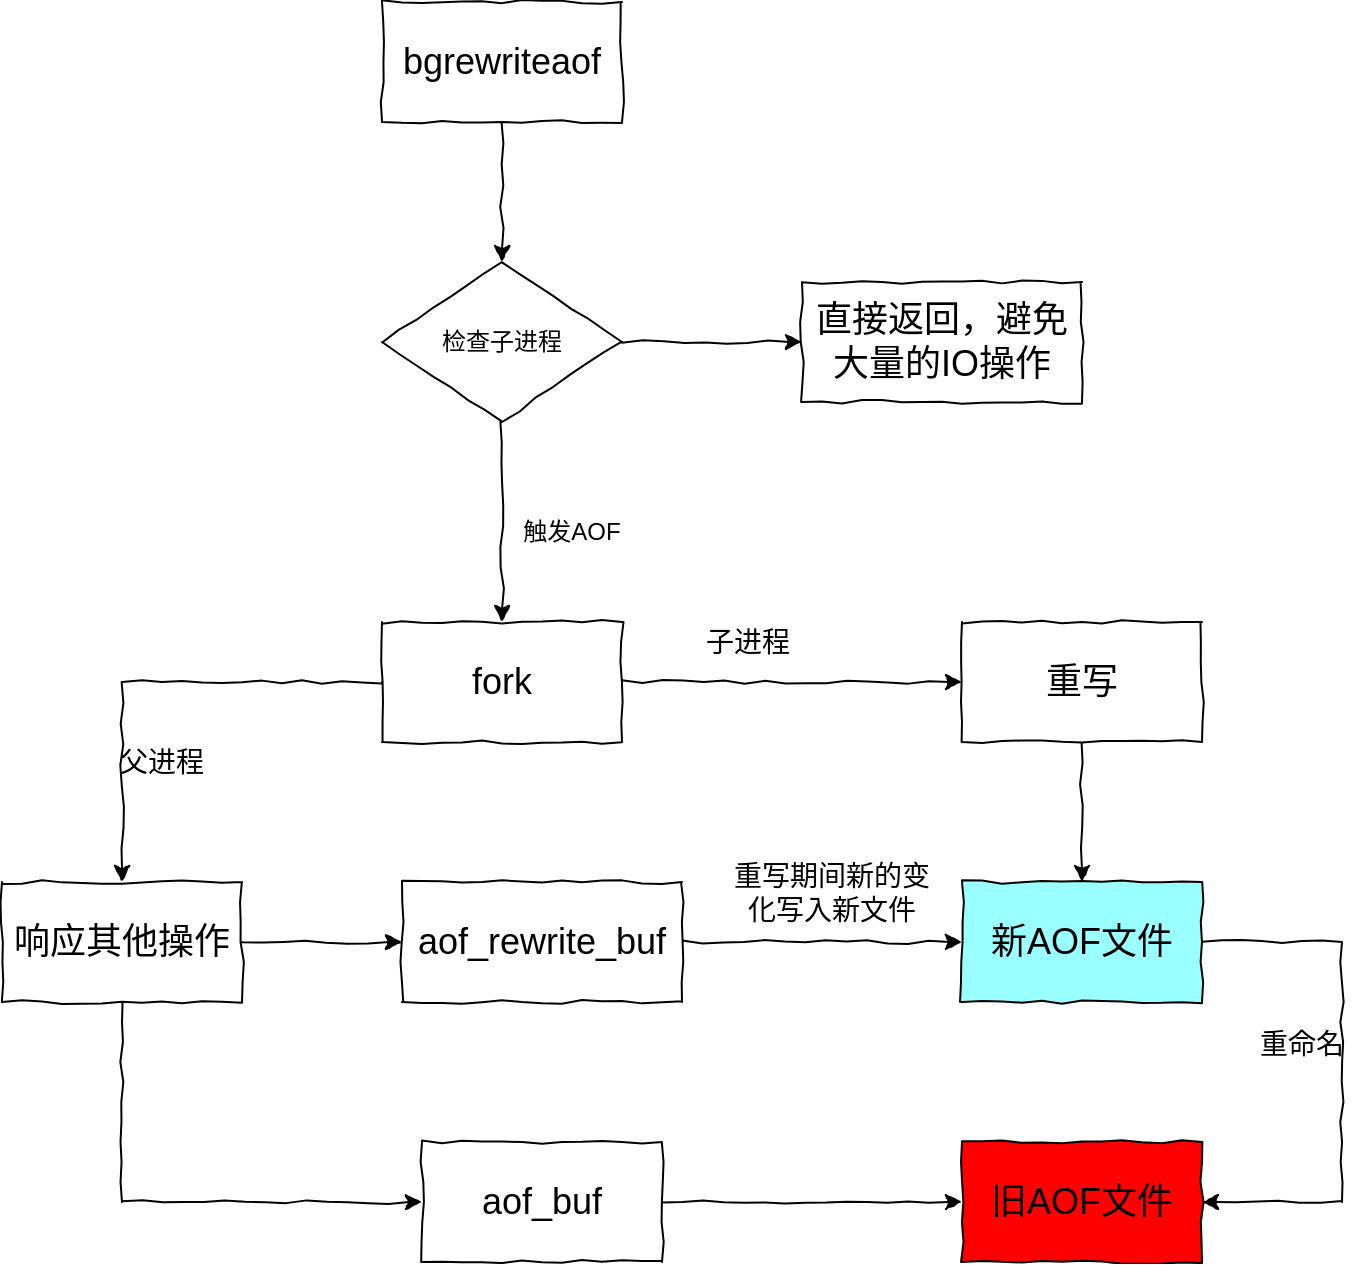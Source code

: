<mxfile version="12.2.2" type="device" pages="1"><diagram id="wUl5NU7u9rJgPKQxseWT" name="第 1 页"><mxGraphModel dx="838" dy="480" grid="1" gridSize="10" guides="1" tooltips="1" connect="1" arrows="1" fold="1" page="1" pageScale="1" pageWidth="827" pageHeight="1169" math="0" shadow="0"><root><mxCell id="0"/><mxCell id="1" parent="0"/><mxCell id="dnPb4bBj9-TMzEXcagw0-4" style="edgeStyle=orthogonalEdgeStyle;rounded=0;orthogonalLoop=1;jettySize=auto;html=1;entryX=0.5;entryY=0;entryDx=0;entryDy=0;comic=1;" edge="1" parent="1" source="dnPb4bBj9-TMzEXcagw0-2" target="dnPb4bBj9-TMzEXcagw0-3"><mxGeometry relative="1" as="geometry"/></mxCell><mxCell id="dnPb4bBj9-TMzEXcagw0-2" value="&lt;font style=&quot;font-size: 18px&quot;&gt;bgrewriteaof&lt;/font&gt;" style="rounded=0;whiteSpace=wrap;html=1;comic=1;" vertex="1" parent="1"><mxGeometry x="230" y="50" width="120" height="60" as="geometry"/></mxCell><mxCell id="dnPb4bBj9-TMzEXcagw0-6" style="edgeStyle=orthogonalEdgeStyle;rounded=0;orthogonalLoop=1;jettySize=auto;html=1;comic=1;" edge="1" parent="1" source="dnPb4bBj9-TMzEXcagw0-3" target="dnPb4bBj9-TMzEXcagw0-5"><mxGeometry relative="1" as="geometry"/></mxCell><mxCell id="dnPb4bBj9-TMzEXcagw0-8" style="edgeStyle=orthogonalEdgeStyle;rounded=0;orthogonalLoop=1;jettySize=auto;html=1;comic=1;" edge="1" parent="1" source="dnPb4bBj9-TMzEXcagw0-3" target="dnPb4bBj9-TMzEXcagw0-7"><mxGeometry relative="1" as="geometry"/></mxCell><mxCell id="dnPb4bBj9-TMzEXcagw0-3" value="检查子进程" style="rhombus;whiteSpace=wrap;html=1;comic=1;" vertex="1" parent="1"><mxGeometry x="230" y="180" width="120" height="80" as="geometry"/></mxCell><mxCell id="dnPb4bBj9-TMzEXcagw0-5" value="&lt;span style=&quot;font-size: 18px&quot;&gt;直接返回，避免大量的IO操作&lt;/span&gt;" style="rounded=0;whiteSpace=wrap;html=1;comic=1;" vertex="1" parent="1"><mxGeometry x="440" y="190" width="140" height="60" as="geometry"/></mxCell><mxCell id="dnPb4bBj9-TMzEXcagw0-11" style="edgeStyle=orthogonalEdgeStyle;rounded=0;orthogonalLoop=1;jettySize=auto;html=1;entryX=0.5;entryY=0;entryDx=0;entryDy=0;comic=1;" edge="1" parent="1" source="dnPb4bBj9-TMzEXcagw0-7" target="dnPb4bBj9-TMzEXcagw0-10"><mxGeometry relative="1" as="geometry"/></mxCell><mxCell id="dnPb4bBj9-TMzEXcagw0-24" style="edgeStyle=orthogonalEdgeStyle;rounded=0;orthogonalLoop=1;jettySize=auto;html=1;comic=1;" edge="1" parent="1" source="dnPb4bBj9-TMzEXcagw0-7" target="dnPb4bBj9-TMzEXcagw0-19"><mxGeometry relative="1" as="geometry"/></mxCell><mxCell id="dnPb4bBj9-TMzEXcagw0-7" value="&lt;font style=&quot;font-size: 18px&quot;&gt;fork&lt;/font&gt;" style="rounded=0;whiteSpace=wrap;html=1;comic=1;" vertex="1" parent="1"><mxGeometry x="230" y="360" width="120" height="60" as="geometry"/></mxCell><mxCell id="dnPb4bBj9-TMzEXcagw0-9" value="触发AOF" style="text;html=1;strokeColor=none;fillColor=none;align=center;verticalAlign=middle;whiteSpace=wrap;rounded=0;comic=1;" vertex="1" parent="1"><mxGeometry x="290" y="300" width="70" height="30" as="geometry"/></mxCell><mxCell id="dnPb4bBj9-TMzEXcagw0-14" style="edgeStyle=orthogonalEdgeStyle;rounded=0;orthogonalLoop=1;jettySize=auto;html=1;entryX=0;entryY=0.5;entryDx=0;entryDy=0;comic=1;" edge="1" parent="1" source="dnPb4bBj9-TMzEXcagw0-10" target="dnPb4bBj9-TMzEXcagw0-12"><mxGeometry relative="1" as="geometry"/></mxCell><mxCell id="dnPb4bBj9-TMzEXcagw0-27" style="edgeStyle=orthogonalEdgeStyle;rounded=0;orthogonalLoop=1;jettySize=auto;html=1;entryX=0;entryY=0.5;entryDx=0;entryDy=0;exitX=0.5;exitY=1;exitDx=0;exitDy=0;comic=1;" edge="1" parent="1" source="dnPb4bBj9-TMzEXcagw0-10" target="dnPb4bBj9-TMzEXcagw0-13"><mxGeometry relative="1" as="geometry"/></mxCell><mxCell id="dnPb4bBj9-TMzEXcagw0-10" value="&lt;span style=&quot;font-size: 18px&quot;&gt;响应其他操作&lt;/span&gt;" style="rounded=0;whiteSpace=wrap;html=1;comic=1;" vertex="1" parent="1"><mxGeometry x="40" y="490" width="120" height="60" as="geometry"/></mxCell><mxCell id="dnPb4bBj9-TMzEXcagw0-21" style="edgeStyle=orthogonalEdgeStyle;rounded=0;orthogonalLoop=1;jettySize=auto;html=1;entryX=0;entryY=0.5;entryDx=0;entryDy=0;comic=1;" edge="1" parent="1" source="dnPb4bBj9-TMzEXcagw0-12" target="dnPb4bBj9-TMzEXcagw0-18"><mxGeometry relative="1" as="geometry"/></mxCell><mxCell id="dnPb4bBj9-TMzEXcagw0-12" value="&lt;span style=&quot;font-size: 18px&quot;&gt;aof_rewrite_buf&lt;/span&gt;" style="rounded=0;whiteSpace=wrap;html=1;comic=1;" vertex="1" parent="1"><mxGeometry x="240" y="490" width="140" height="60" as="geometry"/></mxCell><mxCell id="dnPb4bBj9-TMzEXcagw0-28" style="edgeStyle=orthogonalEdgeStyle;rounded=0;orthogonalLoop=1;jettySize=auto;html=1;comic=1;" edge="1" parent="1" source="dnPb4bBj9-TMzEXcagw0-13" target="dnPb4bBj9-TMzEXcagw0-17"><mxGeometry relative="1" as="geometry"/></mxCell><mxCell id="dnPb4bBj9-TMzEXcagw0-13" value="&lt;span style=&quot;font-size: 18px&quot;&gt;aof_buf&lt;/span&gt;" style="rounded=0;whiteSpace=wrap;html=1;comic=1;" vertex="1" parent="1"><mxGeometry x="250" y="620" width="120" height="60" as="geometry"/></mxCell><mxCell id="dnPb4bBj9-TMzEXcagw0-15" value="&lt;font style=&quot;font-size: 14px&quot;&gt;父进程&lt;/font&gt;" style="text;html=1;strokeColor=none;fillColor=none;align=center;verticalAlign=middle;whiteSpace=wrap;rounded=0;comic=1;" vertex="1" parent="1"><mxGeometry x="80" y="420" width="80" height="20" as="geometry"/></mxCell><mxCell id="dnPb4bBj9-TMzEXcagw0-17" value="&lt;span style=&quot;font-size: 18px&quot;&gt;旧AOF文件&lt;/span&gt;" style="rounded=0;whiteSpace=wrap;html=1;fillColor=#FF0000;comic=1;" vertex="1" parent="1"><mxGeometry x="520" y="620" width="120" height="60" as="geometry"/></mxCell><mxCell id="dnPb4bBj9-TMzEXcagw0-31" style="edgeStyle=orthogonalEdgeStyle;rounded=0;comic=1;orthogonalLoop=1;jettySize=auto;html=1;entryX=1;entryY=0.5;entryDx=0;entryDy=0;exitX=1;exitY=0.5;exitDx=0;exitDy=0;" edge="1" parent="1" source="dnPb4bBj9-TMzEXcagw0-18" target="dnPb4bBj9-TMzEXcagw0-17"><mxGeometry relative="1" as="geometry"><Array as="points"><mxPoint x="710" y="520"/><mxPoint x="710" y="650"/></Array></mxGeometry></mxCell><mxCell id="dnPb4bBj9-TMzEXcagw0-18" value="&lt;span style=&quot;font-size: 18px&quot;&gt;新AOF文件&lt;/span&gt;" style="rounded=0;whiteSpace=wrap;html=1;fillColor=#99FFFF;comic=1;" vertex="1" parent="1"><mxGeometry x="520" y="490" width="120" height="60" as="geometry"/></mxCell><mxCell id="dnPb4bBj9-TMzEXcagw0-20" style="edgeStyle=orthogonalEdgeStyle;rounded=0;orthogonalLoop=1;jettySize=auto;html=1;entryX=0.5;entryY=0;entryDx=0;entryDy=0;comic=1;" edge="1" parent="1" source="dnPb4bBj9-TMzEXcagw0-19" target="dnPb4bBj9-TMzEXcagw0-18"><mxGeometry relative="1" as="geometry"/></mxCell><mxCell id="dnPb4bBj9-TMzEXcagw0-19" value="&lt;span style=&quot;font-size: 18px&quot;&gt;重写&lt;/span&gt;" style="rounded=0;whiteSpace=wrap;html=1;comic=1;" vertex="1" parent="1"><mxGeometry x="520" y="360" width="120" height="60" as="geometry"/></mxCell><mxCell id="dnPb4bBj9-TMzEXcagw0-25" value="&lt;span style=&quot;font-size: 14px&quot;&gt;子进程&lt;/span&gt;" style="text;html=1;strokeColor=none;fillColor=none;align=center;verticalAlign=middle;whiteSpace=wrap;rounded=0;comic=1;" vertex="1" parent="1"><mxGeometry x="373" y="360" width="80" height="20" as="geometry"/></mxCell><mxCell id="dnPb4bBj9-TMzEXcagw0-26" value="&lt;font style=&quot;font-size: 14px&quot;&gt;重写期间新的变化写入新文件&lt;/font&gt;" style="text;html=1;strokeColor=none;fillColor=none;align=center;verticalAlign=middle;whiteSpace=wrap;rounded=0;comic=1;" vertex="1" parent="1"><mxGeometry x="400" y="480" width="110" height="30" as="geometry"/></mxCell><mxCell id="dnPb4bBj9-TMzEXcagw0-32" value="&lt;font style=&quot;font-size: 14px&quot;&gt;重命名&lt;/font&gt;" style="text;html=1;strokeColor=none;fillColor=none;align=center;verticalAlign=middle;whiteSpace=wrap;rounded=0;" vertex="1" parent="1"><mxGeometry x="660" y="558" width="60" height="26" as="geometry"/></mxCell></root></mxGraphModel></diagram></mxfile>